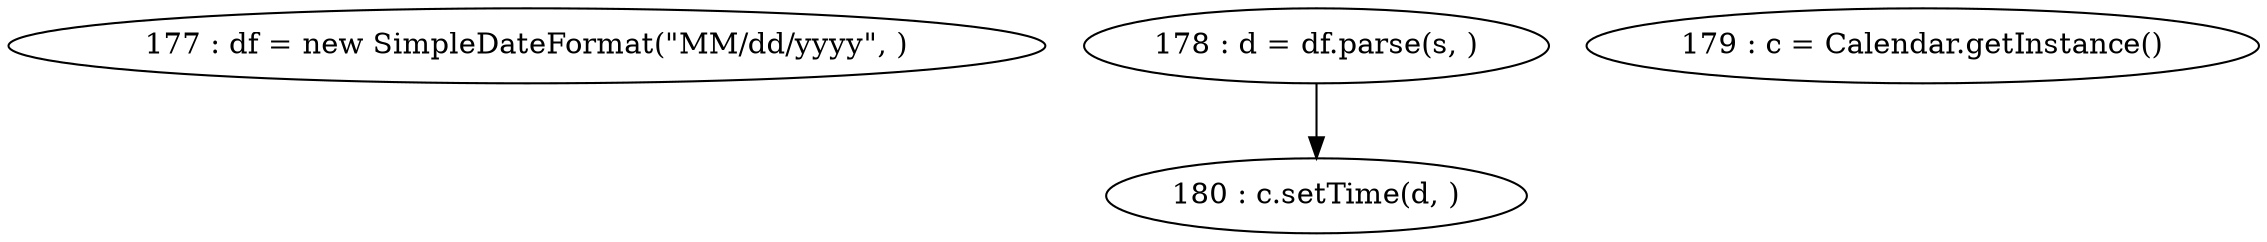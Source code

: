 digraph G {
"177 : df = new SimpleDateFormat(\"MM/dd/yyyy\", )"
"178 : d = df.parse(s, )"
"178 : d = df.parse(s, )" -> "180 : c.setTime(d, )"
"179 : c = Calendar.getInstance()"
"180 : c.setTime(d, )"
}
